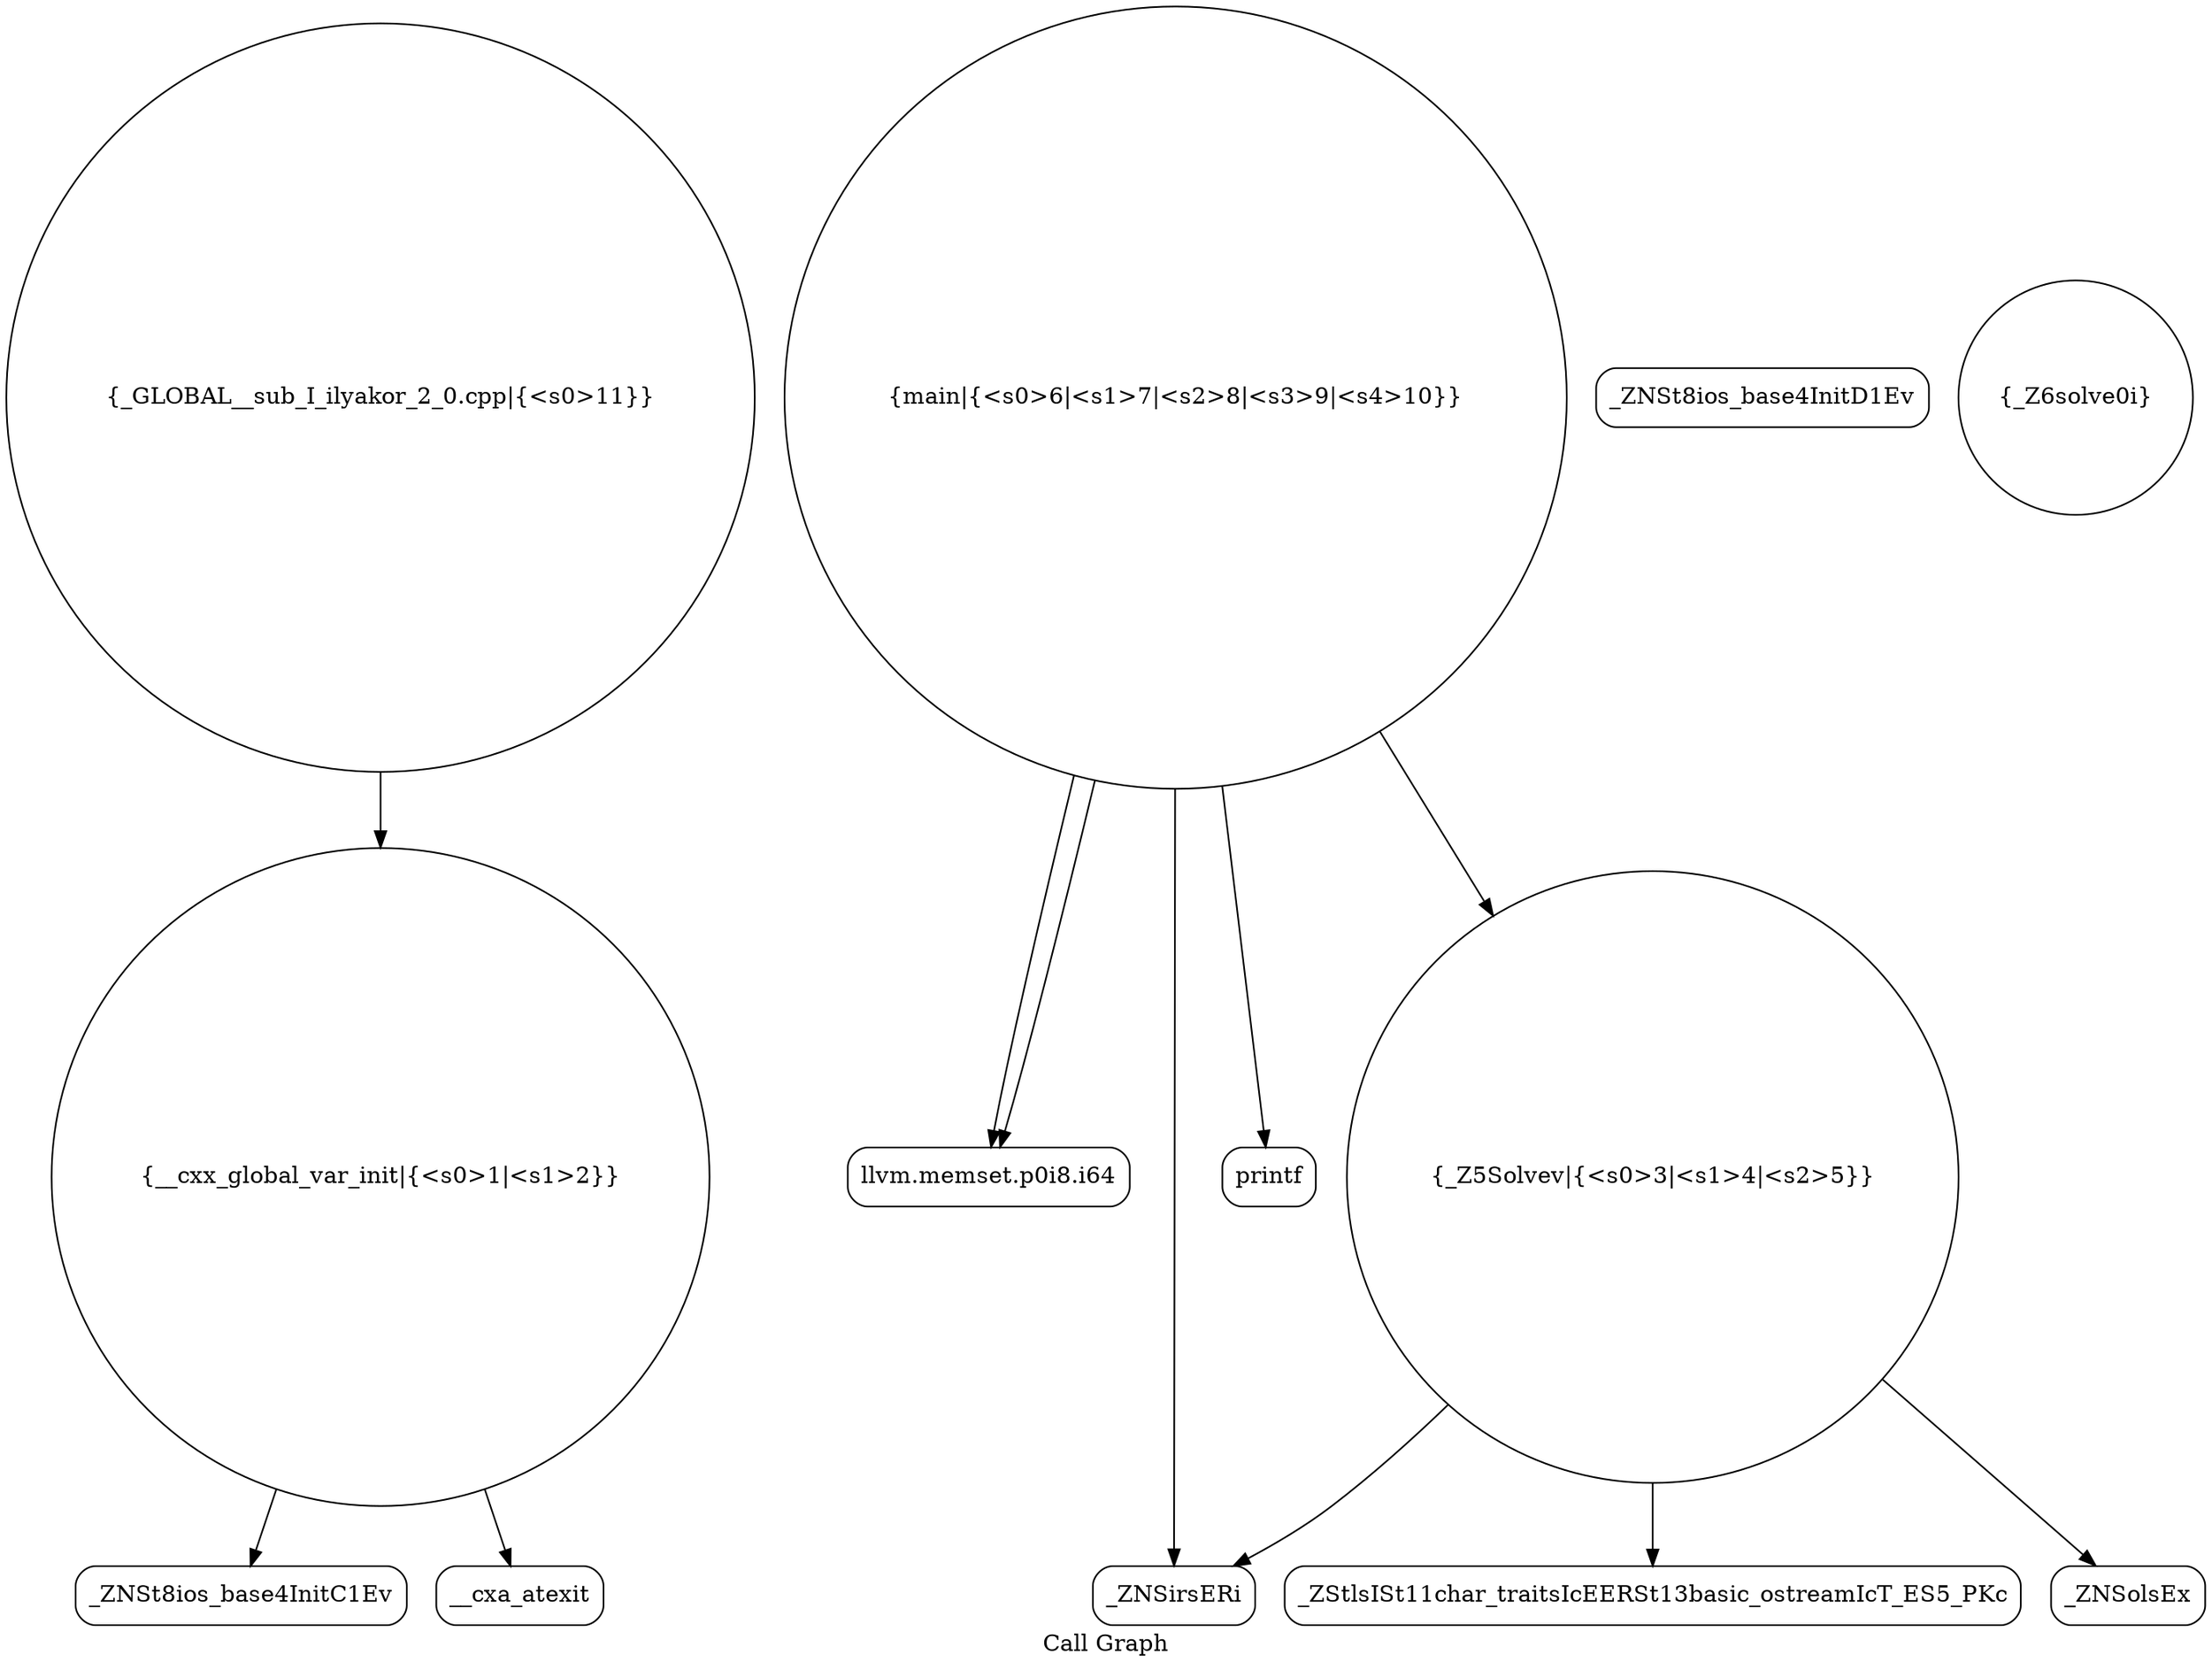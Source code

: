 digraph "Call Graph" {
	label="Call Graph";

	Node0x55c3447aa150 [shape=record,shape=circle,label="{__cxx_global_var_init|{<s0>1|<s1>2}}"];
	Node0x55c3447aa150:s0 -> Node0x55c3447aa5e0[color=black];
	Node0x55c3447aa150:s1 -> Node0x55c3447aa6e0[color=black];
	Node0x55c3447aa8e0 [shape=record,shape=Mrecord,label="{_ZStlsISt11char_traitsIcEERSt13basic_ostreamIcT_ES5_PKc}"];
	Node0x55c3447aa660 [shape=record,shape=Mrecord,label="{_ZNSt8ios_base4InitD1Ev}"];
	Node0x55c3447aa9e0 [shape=record,shape=circle,label="{main|{<s0>6|<s1>7|<s2>8|<s3>9|<s4>10}}"];
	Node0x55c3447aa9e0:s0 -> Node0x55c3447aaa60[color=black];
	Node0x55c3447aa9e0:s1 -> Node0x55c3447aaa60[color=black];
	Node0x55c3447aa9e0:s2 -> Node0x55c3447aa860[color=black];
	Node0x55c3447aa9e0:s3 -> Node0x55c3447aaae0[color=black];
	Node0x55c3447aa9e0:s4 -> Node0x55c3447aa7e0[color=black];
	Node0x55c3447aa760 [shape=record,shape=circle,label="{_Z6solve0i}"];
	Node0x55c3447aaae0 [shape=record,shape=Mrecord,label="{printf}"];
	Node0x55c3447aa860 [shape=record,shape=Mrecord,label="{_ZNSirsERi}"];
	Node0x55c3447aa5e0 [shape=record,shape=Mrecord,label="{_ZNSt8ios_base4InitC1Ev}"];
	Node0x55c3447aa960 [shape=record,shape=Mrecord,label="{_ZNSolsEx}"];
	Node0x55c3447aa6e0 [shape=record,shape=Mrecord,label="{__cxa_atexit}"];
	Node0x55c3447aaa60 [shape=record,shape=Mrecord,label="{llvm.memset.p0i8.i64}"];
	Node0x55c3447aa7e0 [shape=record,shape=circle,label="{_Z5Solvev|{<s0>3|<s1>4|<s2>5}}"];
	Node0x55c3447aa7e0:s0 -> Node0x55c3447aa860[color=black];
	Node0x55c3447aa7e0:s1 -> Node0x55c3447aa960[color=black];
	Node0x55c3447aa7e0:s2 -> Node0x55c3447aa8e0[color=black];
	Node0x55c3447aab60 [shape=record,shape=circle,label="{_GLOBAL__sub_I_ilyakor_2_0.cpp|{<s0>11}}"];
	Node0x55c3447aab60:s0 -> Node0x55c3447aa150[color=black];
}
